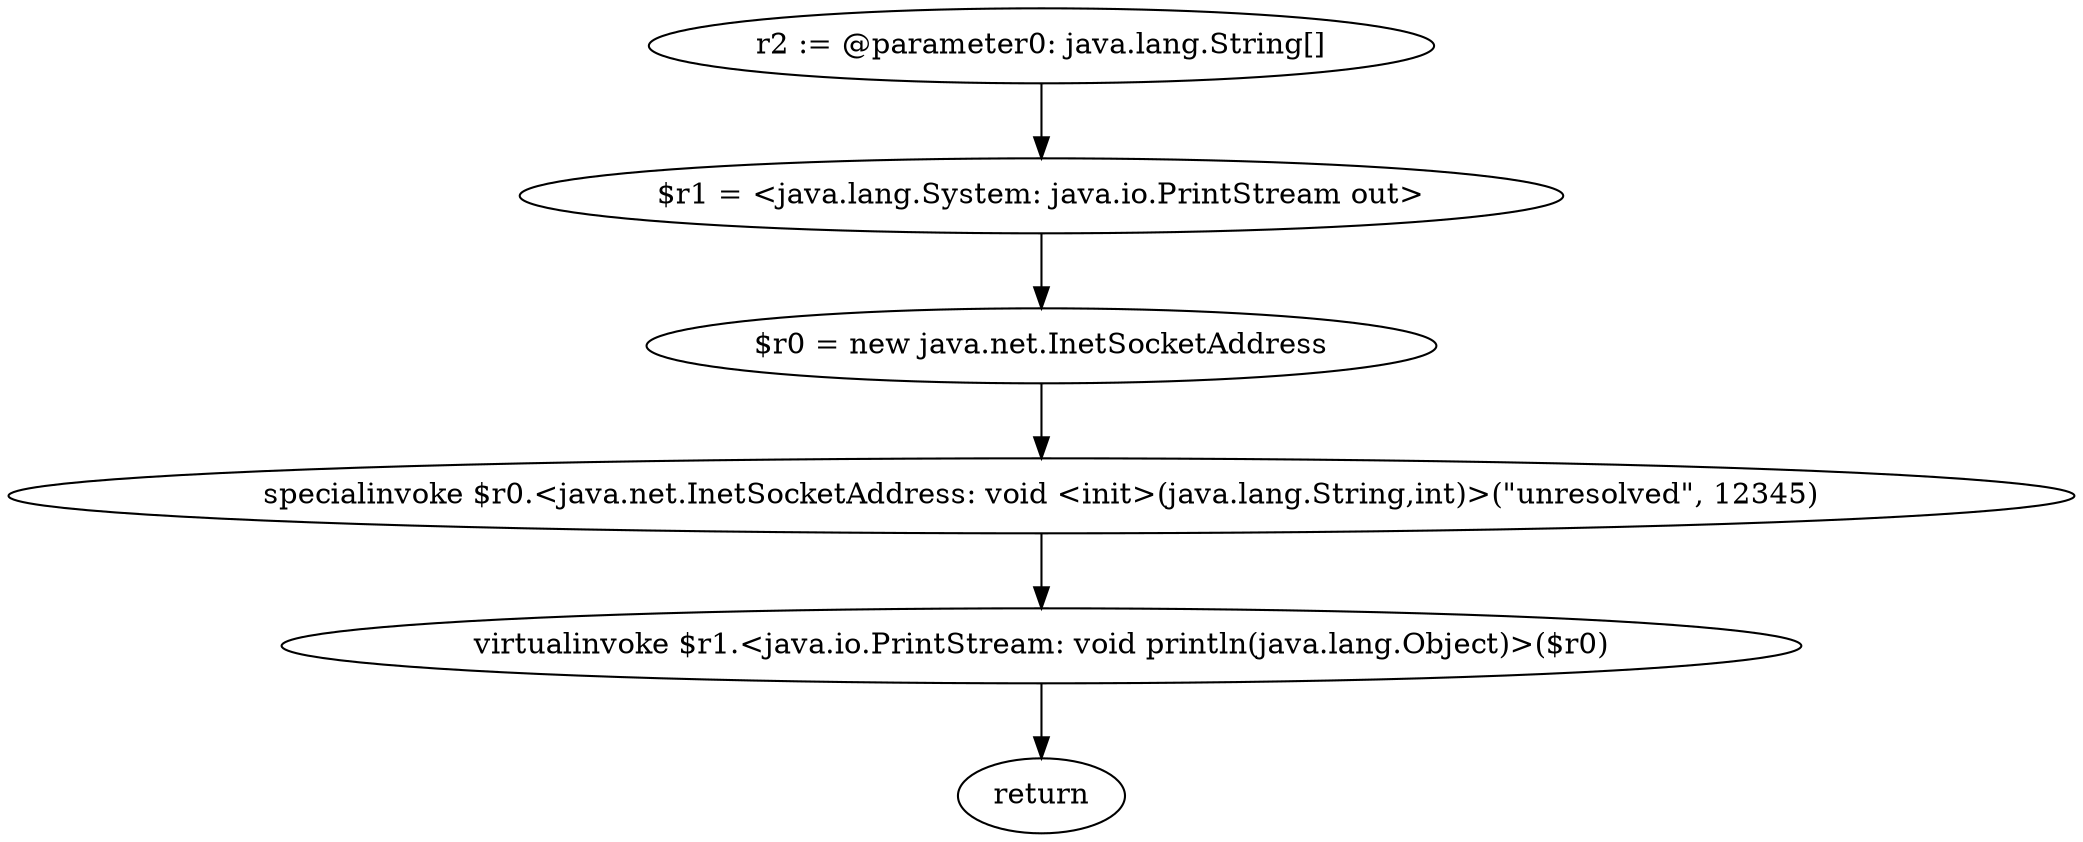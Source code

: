 digraph "unitGraph" {
    "r2 := @parameter0: java.lang.String[]"
    "$r1 = <java.lang.System: java.io.PrintStream out>"
    "$r0 = new java.net.InetSocketAddress"
    "specialinvoke $r0.<java.net.InetSocketAddress: void <init>(java.lang.String,int)>(\"unresolved\", 12345)"
    "virtualinvoke $r1.<java.io.PrintStream: void println(java.lang.Object)>($r0)"
    "return"
    "r2 := @parameter0: java.lang.String[]"->"$r1 = <java.lang.System: java.io.PrintStream out>";
    "$r1 = <java.lang.System: java.io.PrintStream out>"->"$r0 = new java.net.InetSocketAddress";
    "$r0 = new java.net.InetSocketAddress"->"specialinvoke $r0.<java.net.InetSocketAddress: void <init>(java.lang.String,int)>(\"unresolved\", 12345)";
    "specialinvoke $r0.<java.net.InetSocketAddress: void <init>(java.lang.String,int)>(\"unresolved\", 12345)"->"virtualinvoke $r1.<java.io.PrintStream: void println(java.lang.Object)>($r0)";
    "virtualinvoke $r1.<java.io.PrintStream: void println(java.lang.Object)>($r0)"->"return";
}
